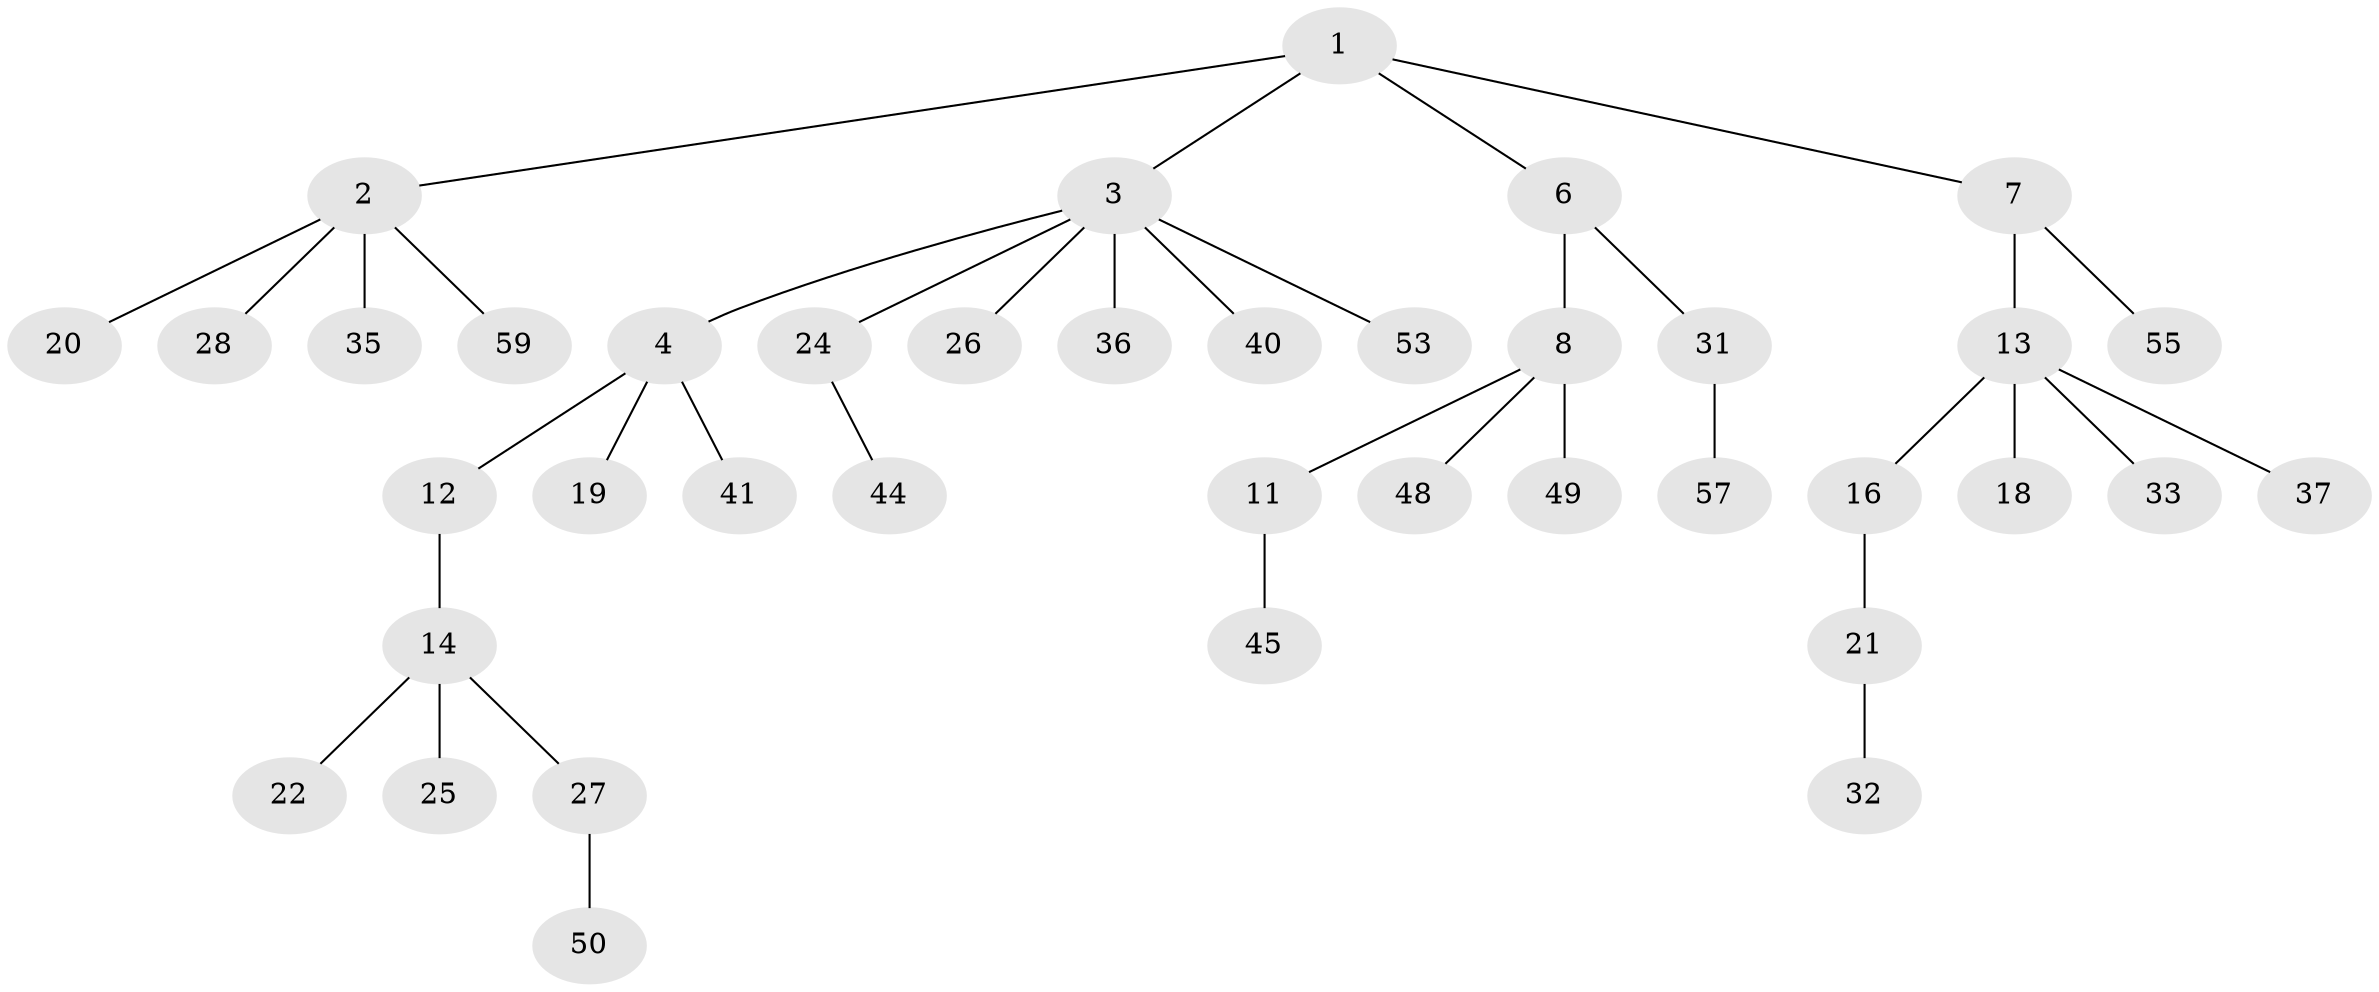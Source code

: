// original degree distribution, {5: 0.06779661016949153, 4: 0.05084745762711865, 2: 0.2711864406779661, 3: 0.13559322033898305, 1: 0.4745762711864407}
// Generated by graph-tools (version 1.1) at 2025/42/03/06/25 10:42:03]
// undirected, 39 vertices, 38 edges
graph export_dot {
graph [start="1"]
  node [color=gray90,style=filled];
  1 [super="+9"];
  2 [super="+5"];
  3 [super="+23"];
  4 [super="+17"];
  6;
  7 [super="+51"];
  8 [super="+10"];
  11 [super="+52"];
  12;
  13 [super="+29"];
  14 [super="+15"];
  16 [super="+42"];
  18;
  19 [super="+54"];
  20;
  21 [super="+30"];
  22 [super="+34"];
  24;
  25 [super="+56"];
  26;
  27 [super="+46"];
  28;
  31 [super="+43"];
  32 [super="+39"];
  33 [super="+58"];
  35 [super="+38"];
  36;
  37;
  40;
  41;
  44;
  45 [super="+47"];
  48;
  49;
  50;
  53;
  55;
  57;
  59;
  1 -- 2;
  1 -- 3;
  1 -- 6;
  1 -- 7;
  2 -- 28;
  2 -- 35;
  2 -- 59;
  2 -- 20;
  3 -- 4;
  3 -- 26;
  3 -- 53;
  3 -- 24;
  3 -- 40;
  3 -- 36;
  4 -- 12;
  4 -- 41;
  4 -- 19;
  6 -- 8;
  6 -- 31;
  7 -- 13;
  7 -- 55;
  8 -- 48;
  8 -- 49;
  8 -- 11;
  11 -- 45;
  12 -- 14;
  13 -- 16;
  13 -- 18;
  13 -- 37;
  13 -- 33;
  14 -- 22;
  14 -- 27;
  14 -- 25;
  16 -- 21;
  21 -- 32;
  24 -- 44;
  27 -- 50;
  31 -- 57;
}
